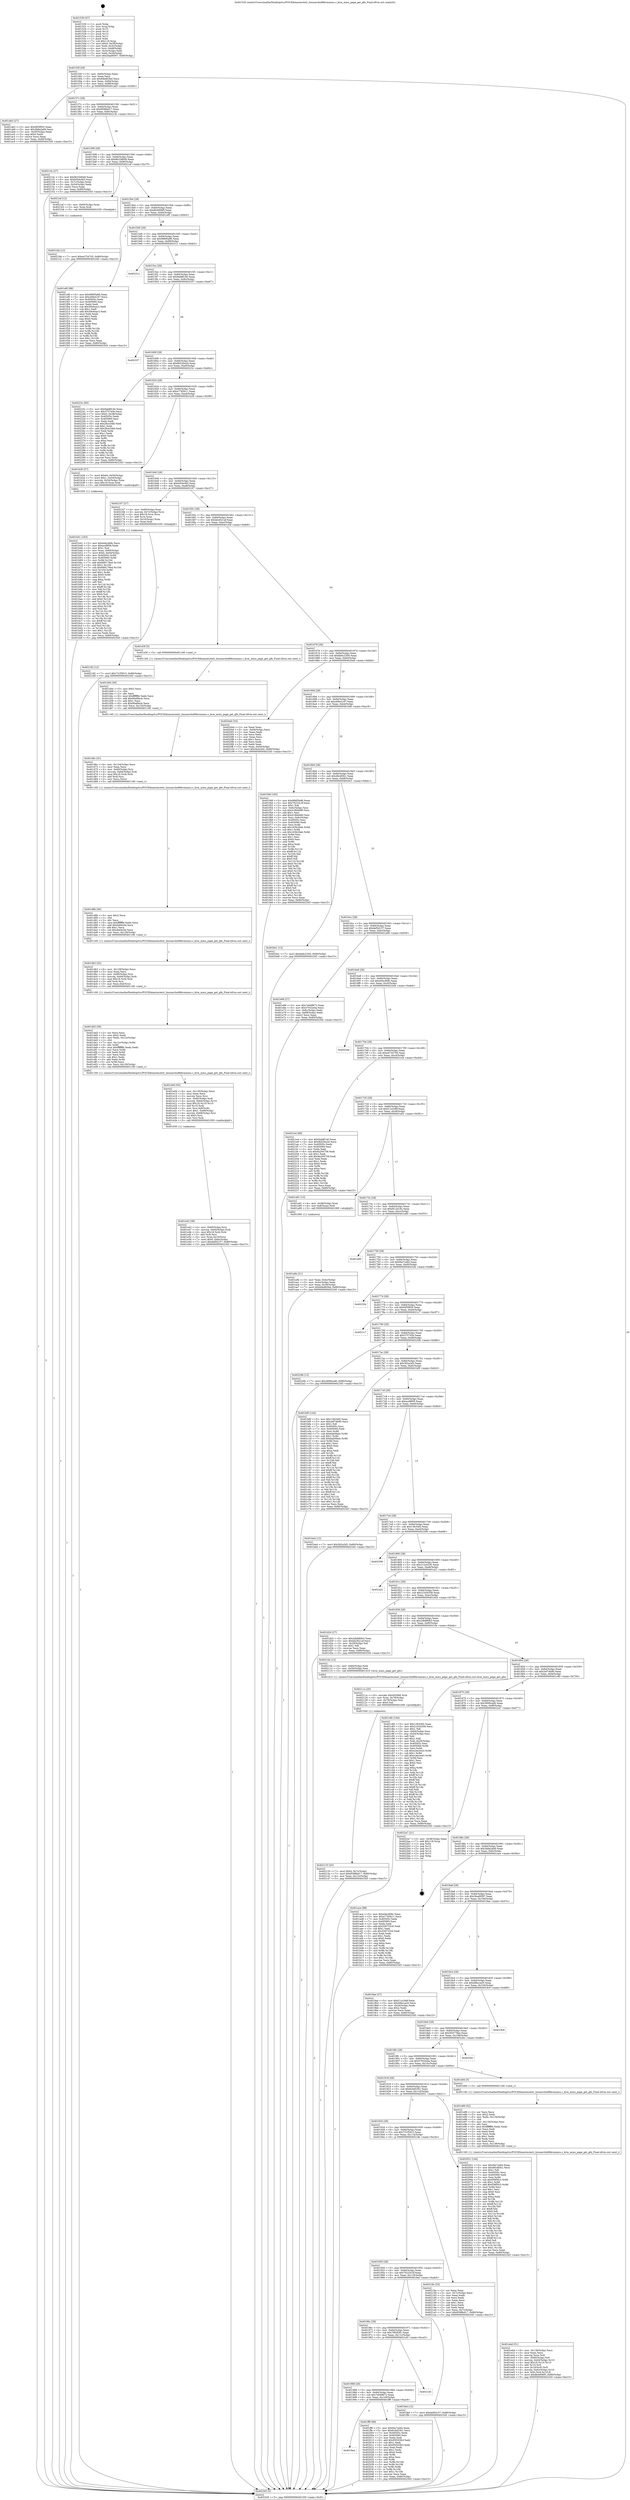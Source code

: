 digraph "0x401530" {
  label = "0x401530 (/mnt/c/Users/mathe/Desktop/tcc/POCII/binaries/extr_linuxarchx86kvmmmu.c_kvm_mmu_page_get_gfn_Final-ollvm.out::main(0))"
  labelloc = "t"
  node[shape=record]

  Entry [label="",width=0.3,height=0.3,shape=circle,fillcolor=black,style=filled]
  "0x40155f" [label="{
     0x40155f [29]\l
     | [instrs]\l
     &nbsp;&nbsp;0x40155f \<+3\>: mov -0x80(%rbp),%eax\l
     &nbsp;&nbsp;0x401562 \<+2\>: mov %eax,%ecx\l
     &nbsp;&nbsp;0x401564 \<+6\>: sub $0x84bd63bd,%ecx\l
     &nbsp;&nbsp;0x40156a \<+6\>: mov %eax,-0x84(%rbp)\l
     &nbsp;&nbsp;0x401570 \<+6\>: mov %ecx,-0x88(%rbp)\l
     &nbsp;&nbsp;0x401576 \<+6\>: je 0000000000401ab3 \<main+0x583\>\l
  }"]
  "0x401ab3" [label="{
     0x401ab3 [27]\l
     | [instrs]\l
     &nbsp;&nbsp;0x401ab3 \<+5\>: mov $0xf4f3f950,%eax\l
     &nbsp;&nbsp;0x401ab8 \<+5\>: mov $0x3b8a2a06,%ecx\l
     &nbsp;&nbsp;0x401abd \<+3\>: mov -0x30(%rbp),%edx\l
     &nbsp;&nbsp;0x401ac0 \<+3\>: cmp $0x0,%edx\l
     &nbsp;&nbsp;0x401ac3 \<+3\>: cmove %ecx,%eax\l
     &nbsp;&nbsp;0x401ac6 \<+3\>: mov %eax,-0x80(%rbp)\l
     &nbsp;&nbsp;0x401ac9 \<+5\>: jmp 0000000000402345 \<main+0xe15\>\l
  }"]
  "0x40157c" [label="{
     0x40157c [28]\l
     | [instrs]\l
     &nbsp;&nbsp;0x40157c \<+5\>: jmp 0000000000401581 \<main+0x51\>\l
     &nbsp;&nbsp;0x401581 \<+6\>: mov -0x84(%rbp),%eax\l
     &nbsp;&nbsp;0x401587 \<+5\>: sub $0x8598bd17,%eax\l
     &nbsp;&nbsp;0x40158c \<+6\>: mov %eax,-0x8c(%rbp)\l
     &nbsp;&nbsp;0x401592 \<+6\>: je 000000000040214c \<main+0xc1c\>\l
  }"]
  Exit [label="",width=0.3,height=0.3,shape=circle,fillcolor=black,style=filled,peripheries=2]
  "0x40214c" [label="{
     0x40214c [27]\l
     | [instrs]\l
     &nbsp;&nbsp;0x40214c \<+5\>: mov $0x8b33d649,%eax\l
     &nbsp;&nbsp;0x402151 \<+5\>: mov $0xb504cfd3,%ecx\l
     &nbsp;&nbsp;0x402156 \<+3\>: mov -0x7c(%rbp),%edx\l
     &nbsp;&nbsp;0x402159 \<+3\>: cmp -0x54(%rbp),%edx\l
     &nbsp;&nbsp;0x40215c \<+3\>: cmovl %ecx,%eax\l
     &nbsp;&nbsp;0x40215f \<+3\>: mov %eax,-0x80(%rbp)\l
     &nbsp;&nbsp;0x402162 \<+5\>: jmp 0000000000402345 \<main+0xe15\>\l
  }"]
  "0x401598" [label="{
     0x401598 [28]\l
     | [instrs]\l
     &nbsp;&nbsp;0x401598 \<+5\>: jmp 000000000040159d \<main+0x6d\>\l
     &nbsp;&nbsp;0x40159d \<+6\>: mov -0x84(%rbp),%eax\l
     &nbsp;&nbsp;0x4015a3 \<+5\>: sub $0x8b33d649,%eax\l
     &nbsp;&nbsp;0x4015a8 \<+6\>: mov %eax,-0x90(%rbp)\l
     &nbsp;&nbsp;0x4015ae \<+6\>: je 00000000004021af \<main+0xc7f\>\l
  }"]
  "0x4021bb" [label="{
     0x4021bb [12]\l
     | [instrs]\l
     &nbsp;&nbsp;0x4021bb \<+7\>: movl $0xe4754705,-0x80(%rbp)\l
     &nbsp;&nbsp;0x4021c2 \<+5\>: jmp 0000000000402345 \<main+0xe15\>\l
  }"]
  "0x4021af" [label="{
     0x4021af [12]\l
     | [instrs]\l
     &nbsp;&nbsp;0x4021af \<+4\>: mov -0x60(%rbp),%rax\l
     &nbsp;&nbsp;0x4021b3 \<+3\>: mov %rax,%rdi\l
     &nbsp;&nbsp;0x4021b6 \<+5\>: call 0000000000401030 \<free@plt\>\l
     | [calls]\l
     &nbsp;&nbsp;0x401030 \{1\} (unknown)\l
  }"]
  "0x4015b4" [label="{
     0x4015b4 [28]\l
     | [instrs]\l
     &nbsp;&nbsp;0x4015b4 \<+5\>: jmp 00000000004015b9 \<main+0x89\>\l
     &nbsp;&nbsp;0x4015b9 \<+6\>: mov -0x84(%rbp),%eax\l
     &nbsp;&nbsp;0x4015bf \<+5\>: sub $0x8b4906f5,%eax\l
     &nbsp;&nbsp;0x4015c4 \<+6\>: mov %eax,-0x94(%rbp)\l
     &nbsp;&nbsp;0x4015ca \<+6\>: je 0000000000401ef0 \<main+0x9c0\>\l
  }"]
  "0x402182" [label="{
     0x402182 [12]\l
     | [instrs]\l
     &nbsp;&nbsp;0x402182 \<+7\>: movl $0x731f5915,-0x80(%rbp)\l
     &nbsp;&nbsp;0x402189 \<+5\>: jmp 0000000000402345 \<main+0xe15\>\l
  }"]
  "0x401ef0" [label="{
     0x401ef0 [88]\l
     | [instrs]\l
     &nbsp;&nbsp;0x401ef0 \<+5\>: mov $0x986f5a96,%eax\l
     &nbsp;&nbsp;0x401ef5 \<+5\>: mov $0xc69e4197,%ecx\l
     &nbsp;&nbsp;0x401efa \<+7\>: mov 0x40505c,%edx\l
     &nbsp;&nbsp;0x401f01 \<+7\>: mov 0x405060,%esi\l
     &nbsp;&nbsp;0x401f08 \<+2\>: mov %edx,%edi\l
     &nbsp;&nbsp;0x401f0a \<+6\>: sub $0x59c6eac3,%edi\l
     &nbsp;&nbsp;0x401f10 \<+3\>: sub $0x1,%edi\l
     &nbsp;&nbsp;0x401f13 \<+6\>: add $0x59c6eac3,%edi\l
     &nbsp;&nbsp;0x401f19 \<+3\>: imul %edi,%edx\l
     &nbsp;&nbsp;0x401f1c \<+3\>: and $0x1,%edx\l
     &nbsp;&nbsp;0x401f1f \<+3\>: cmp $0x0,%edx\l
     &nbsp;&nbsp;0x401f22 \<+4\>: sete %r8b\l
     &nbsp;&nbsp;0x401f26 \<+3\>: cmp $0xa,%esi\l
     &nbsp;&nbsp;0x401f29 \<+4\>: setl %r9b\l
     &nbsp;&nbsp;0x401f2d \<+3\>: mov %r8b,%r10b\l
     &nbsp;&nbsp;0x401f30 \<+3\>: and %r9b,%r10b\l
     &nbsp;&nbsp;0x401f33 \<+3\>: xor %r9b,%r8b\l
     &nbsp;&nbsp;0x401f36 \<+3\>: or %r8b,%r10b\l
     &nbsp;&nbsp;0x401f39 \<+4\>: test $0x1,%r10b\l
     &nbsp;&nbsp;0x401f3d \<+3\>: cmovne %ecx,%eax\l
     &nbsp;&nbsp;0x401f40 \<+3\>: mov %eax,-0x80(%rbp)\l
     &nbsp;&nbsp;0x401f43 \<+5\>: jmp 0000000000402345 \<main+0xe15\>\l
  }"]
  "0x4015d0" [label="{
     0x4015d0 [28]\l
     | [instrs]\l
     &nbsp;&nbsp;0x4015d0 \<+5\>: jmp 00000000004015d5 \<main+0xa5\>\l
     &nbsp;&nbsp;0x4015d5 \<+6\>: mov -0x84(%rbp),%eax\l
     &nbsp;&nbsp;0x4015db \<+5\>: sub $0x986f5a96,%eax\l
     &nbsp;&nbsp;0x4015e0 \<+6\>: mov %eax,-0x98(%rbp)\l
     &nbsp;&nbsp;0x4015e6 \<+6\>: je 0000000000402312 \<main+0xde2\>\l
  }"]
  "0x402133" [label="{
     0x402133 [25]\l
     | [instrs]\l
     &nbsp;&nbsp;0x402133 \<+7\>: movl $0x0,-0x7c(%rbp)\l
     &nbsp;&nbsp;0x40213a \<+7\>: movl $0x8598bd17,-0x80(%rbp)\l
     &nbsp;&nbsp;0x402141 \<+6\>: mov %eax,-0x13c(%rbp)\l
     &nbsp;&nbsp;0x402147 \<+5\>: jmp 0000000000402345 \<main+0xe15\>\l
  }"]
  "0x402312" [label="{
     0x402312\l
  }", style=dashed]
  "0x4015ec" [label="{
     0x4015ec [28]\l
     | [instrs]\l
     &nbsp;&nbsp;0x4015ec \<+5\>: jmp 00000000004015f1 \<main+0xc1\>\l
     &nbsp;&nbsp;0x4015f1 \<+6\>: mov -0x84(%rbp),%eax\l
     &nbsp;&nbsp;0x4015f7 \<+5\>: sub $0x9ab8f140,%eax\l
     &nbsp;&nbsp;0x4015fc \<+6\>: mov %eax,-0x9c(%rbp)\l
     &nbsp;&nbsp;0x401602 \<+6\>: je 0000000000402337 \<main+0xe07\>\l
  }"]
  "0x40211a" [label="{
     0x40211a [25]\l
     | [instrs]\l
     &nbsp;&nbsp;0x40211a \<+10\>: movabs $0x4030b6,%rdi\l
     &nbsp;&nbsp;0x402124 \<+4\>: mov %rax,-0x78(%rbp)\l
     &nbsp;&nbsp;0x402128 \<+4\>: mov -0x78(%rbp),%rsi\l
     &nbsp;&nbsp;0x40212c \<+2\>: mov $0x0,%al\l
     &nbsp;&nbsp;0x40212e \<+5\>: call 0000000000401040 \<printf@plt\>\l
     | [calls]\l
     &nbsp;&nbsp;0x401040 \{1\} (unknown)\l
  }"]
  "0x402337" [label="{
     0x402337\l
  }", style=dashed]
  "0x401608" [label="{
     0x401608 [28]\l
     | [instrs]\l
     &nbsp;&nbsp;0x401608 \<+5\>: jmp 000000000040160d \<main+0xdd\>\l
     &nbsp;&nbsp;0x40160d \<+6\>: mov -0x84(%rbp),%eax\l
     &nbsp;&nbsp;0x401613 \<+5\>: sub $0x9b52be2d,%eax\l
     &nbsp;&nbsp;0x401618 \<+6\>: mov %eax,-0xa0(%rbp)\l
     &nbsp;&nbsp;0x40161e \<+6\>: je 000000000040223c \<main+0xd0c\>\l
  }"]
  "0x4019a4" [label="{
     0x4019a4\l
  }", style=dashed]
  "0x40223c" [label="{
     0x40223c [95]\l
     | [instrs]\l
     &nbsp;&nbsp;0x40223c \<+5\>: mov $0x9ab8f140,%eax\l
     &nbsp;&nbsp;0x402241 \<+5\>: mov $0x3757d3e,%ecx\l
     &nbsp;&nbsp;0x402246 \<+7\>: movl $0x0,-0x38(%rbp)\l
     &nbsp;&nbsp;0x40224d \<+7\>: mov 0x40505c,%edx\l
     &nbsp;&nbsp;0x402254 \<+7\>: mov 0x405060,%esi\l
     &nbsp;&nbsp;0x40225b \<+2\>: mov %edx,%edi\l
     &nbsp;&nbsp;0x40225d \<+6\>: sub $0x28ca34fd,%edi\l
     &nbsp;&nbsp;0x402263 \<+3\>: sub $0x1,%edi\l
     &nbsp;&nbsp;0x402266 \<+6\>: add $0x28ca34fd,%edi\l
     &nbsp;&nbsp;0x40226c \<+3\>: imul %edi,%edx\l
     &nbsp;&nbsp;0x40226f \<+3\>: and $0x1,%edx\l
     &nbsp;&nbsp;0x402272 \<+3\>: cmp $0x0,%edx\l
     &nbsp;&nbsp;0x402275 \<+4\>: sete %r8b\l
     &nbsp;&nbsp;0x402279 \<+3\>: cmp $0xa,%esi\l
     &nbsp;&nbsp;0x40227c \<+4\>: setl %r9b\l
     &nbsp;&nbsp;0x402280 \<+3\>: mov %r8b,%r10b\l
     &nbsp;&nbsp;0x402283 \<+3\>: and %r9b,%r10b\l
     &nbsp;&nbsp;0x402286 \<+3\>: xor %r9b,%r8b\l
     &nbsp;&nbsp;0x402289 \<+3\>: or %r8b,%r10b\l
     &nbsp;&nbsp;0x40228c \<+4\>: test $0x1,%r10b\l
     &nbsp;&nbsp;0x402290 \<+3\>: cmovne %ecx,%eax\l
     &nbsp;&nbsp;0x402293 \<+3\>: mov %eax,-0x80(%rbp)\l
     &nbsp;&nbsp;0x402296 \<+5\>: jmp 0000000000402345 \<main+0xe15\>\l
  }"]
  "0x401624" [label="{
     0x401624 [28]\l
     | [instrs]\l
     &nbsp;&nbsp;0x401624 \<+5\>: jmp 0000000000401629 \<main+0xf9\>\l
     &nbsp;&nbsp;0x401629 \<+6\>: mov -0x84(%rbp),%eax\l
     &nbsp;&nbsp;0x40162f \<+5\>: sub $0xa7783b11,%eax\l
     &nbsp;&nbsp;0x401634 \<+6\>: mov %eax,-0xa4(%rbp)\l
     &nbsp;&nbsp;0x40163a \<+6\>: je 0000000000401b26 \<main+0x5f6\>\l
  }"]
  "0x401ff9" [label="{
     0x401ff9 [88]\l
     | [instrs]\l
     &nbsp;&nbsp;0x401ff9 \<+5\>: mov $0xf4a7ce64,%eax\l
     &nbsp;&nbsp;0x401ffe \<+5\>: mov $0x6c4d5301,%ecx\l
     &nbsp;&nbsp;0x402003 \<+7\>: mov 0x40505c,%edx\l
     &nbsp;&nbsp;0x40200a \<+7\>: mov 0x405060,%esi\l
     &nbsp;&nbsp;0x402011 \<+2\>: mov %edx,%edi\l
     &nbsp;&nbsp;0x402013 \<+6\>: add $0x95f203b3,%edi\l
     &nbsp;&nbsp;0x402019 \<+3\>: sub $0x1,%edi\l
     &nbsp;&nbsp;0x40201c \<+6\>: sub $0x95f203b3,%edi\l
     &nbsp;&nbsp;0x402022 \<+3\>: imul %edi,%edx\l
     &nbsp;&nbsp;0x402025 \<+3\>: and $0x1,%edx\l
     &nbsp;&nbsp;0x402028 \<+3\>: cmp $0x0,%edx\l
     &nbsp;&nbsp;0x40202b \<+4\>: sete %r8b\l
     &nbsp;&nbsp;0x40202f \<+3\>: cmp $0xa,%esi\l
     &nbsp;&nbsp;0x402032 \<+4\>: setl %r9b\l
     &nbsp;&nbsp;0x402036 \<+3\>: mov %r8b,%r10b\l
     &nbsp;&nbsp;0x402039 \<+3\>: and %r9b,%r10b\l
     &nbsp;&nbsp;0x40203c \<+3\>: xor %r9b,%r8b\l
     &nbsp;&nbsp;0x40203f \<+3\>: or %r8b,%r10b\l
     &nbsp;&nbsp;0x402042 \<+4\>: test $0x1,%r10b\l
     &nbsp;&nbsp;0x402046 \<+3\>: cmovne %ecx,%eax\l
     &nbsp;&nbsp;0x402049 \<+3\>: mov %eax,-0x80(%rbp)\l
     &nbsp;&nbsp;0x40204c \<+5\>: jmp 0000000000402345 \<main+0xe15\>\l
  }"]
  "0x401b26" [label="{
     0x401b26 [27]\l
     | [instrs]\l
     &nbsp;&nbsp;0x401b26 \<+7\>: movl $0x64,-0x50(%rbp)\l
     &nbsp;&nbsp;0x401b2d \<+7\>: movl $0x1,-0x54(%rbp)\l
     &nbsp;&nbsp;0x401b34 \<+4\>: movslq -0x54(%rbp),%rax\l
     &nbsp;&nbsp;0x401b38 \<+4\>: imul $0x18,%rax,%rdi\l
     &nbsp;&nbsp;0x401b3c \<+5\>: call 0000000000401050 \<malloc@plt\>\l
     | [calls]\l
     &nbsp;&nbsp;0x401050 \{1\} (unknown)\l
  }"]
  "0x401640" [label="{
     0x401640 [28]\l
     | [instrs]\l
     &nbsp;&nbsp;0x401640 \<+5\>: jmp 0000000000401645 \<main+0x115\>\l
     &nbsp;&nbsp;0x401645 \<+6\>: mov -0x84(%rbp),%eax\l
     &nbsp;&nbsp;0x40164b \<+5\>: sub $0xb504cfd3,%eax\l
     &nbsp;&nbsp;0x401650 \<+6\>: mov %eax,-0xa8(%rbp)\l
     &nbsp;&nbsp;0x401656 \<+6\>: je 0000000000402167 \<main+0xc37\>\l
  }"]
  "0x401988" [label="{
     0x401988 [28]\l
     | [instrs]\l
     &nbsp;&nbsp;0x401988 \<+5\>: jmp 000000000040198d \<main+0x45d\>\l
     &nbsp;&nbsp;0x40198d \<+6\>: mov -0x84(%rbp),%eax\l
     &nbsp;&nbsp;0x401993 \<+5\>: sub $0x7e949672,%eax\l
     &nbsp;&nbsp;0x401998 \<+6\>: mov %eax,-0x120(%rbp)\l
     &nbsp;&nbsp;0x40199e \<+6\>: je 0000000000401ff9 \<main+0xac9\>\l
  }"]
  "0x402167" [label="{
     0x402167 [27]\l
     | [instrs]\l
     &nbsp;&nbsp;0x402167 \<+4\>: mov -0x60(%rbp),%rax\l
     &nbsp;&nbsp;0x40216b \<+4\>: movslq -0x7c(%rbp),%rcx\l
     &nbsp;&nbsp;0x40216f \<+4\>: imul $0x18,%rcx,%rcx\l
     &nbsp;&nbsp;0x402173 \<+3\>: add %rcx,%rax\l
     &nbsp;&nbsp;0x402176 \<+4\>: mov 0x10(%rax),%rax\l
     &nbsp;&nbsp;0x40217a \<+3\>: mov %rax,%rdi\l
     &nbsp;&nbsp;0x40217d \<+5\>: call 0000000000401030 \<free@plt\>\l
     | [calls]\l
     &nbsp;&nbsp;0x401030 \{1\} (unknown)\l
  }"]
  "0x40165c" [label="{
     0x40165c [28]\l
     | [instrs]\l
     &nbsp;&nbsp;0x40165c \<+5\>: jmp 0000000000401661 \<main+0x131\>\l
     &nbsp;&nbsp;0x401661 \<+6\>: mov -0x84(%rbp),%eax\l
     &nbsp;&nbsp;0x401667 \<+5\>: sub $0xbb2821af,%eax\l
     &nbsp;&nbsp;0x40166c \<+6\>: mov %eax,-0xac(%rbp)\l
     &nbsp;&nbsp;0x401672 \<+6\>: je 0000000000401d3f \<main+0x80f\>\l
  }"]
  "0x4021d3" [label="{
     0x4021d3\l
  }", style=dashed]
  "0x401d3f" [label="{
     0x401d3f [5]\l
     | [instrs]\l
     &nbsp;&nbsp;0x401d3f \<+5\>: call 0000000000401160 \<next_i\>\l
     | [calls]\l
     &nbsp;&nbsp;0x401160 \{1\} (/mnt/c/Users/mathe/Desktop/tcc/POCII/binaries/extr_linuxarchx86kvmmmu.c_kvm_mmu_page_get_gfn_Final-ollvm.out::next_i)\l
  }"]
  "0x401678" [label="{
     0x401678 [28]\l
     | [instrs]\l
     &nbsp;&nbsp;0x401678 \<+5\>: jmp 000000000040167d \<main+0x14d\>\l
     &nbsp;&nbsp;0x40167d \<+6\>: mov -0x84(%rbp),%eax\l
     &nbsp;&nbsp;0x401683 \<+5\>: sub $0xbb6c2300,%eax\l
     &nbsp;&nbsp;0x401688 \<+6\>: mov %eax,-0xb0(%rbp)\l
     &nbsp;&nbsp;0x40168e \<+6\>: je 00000000004020ed \<main+0xbbd\>\l
  }"]
  "0x40196c" [label="{
     0x40196c [28]\l
     | [instrs]\l
     &nbsp;&nbsp;0x40196c \<+5\>: jmp 0000000000401971 \<main+0x441\>\l
     &nbsp;&nbsp;0x401971 \<+6\>: mov -0x84(%rbp),%eax\l
     &nbsp;&nbsp;0x401977 \<+5\>: sub $0x79f283f1,%eax\l
     &nbsp;&nbsp;0x40197c \<+6\>: mov %eax,-0x11c(%rbp)\l
     &nbsp;&nbsp;0x401982 \<+6\>: je 00000000004021d3 \<main+0xca3\>\l
  }"]
  "0x4020ed" [label="{
     0x4020ed [33]\l
     | [instrs]\l
     &nbsp;&nbsp;0x4020ed \<+2\>: xor %eax,%eax\l
     &nbsp;&nbsp;0x4020ef \<+3\>: mov -0x64(%rbp),%ecx\l
     &nbsp;&nbsp;0x4020f2 \<+2\>: mov %eax,%edx\l
     &nbsp;&nbsp;0x4020f4 \<+2\>: sub %ecx,%edx\l
     &nbsp;&nbsp;0x4020f6 \<+2\>: mov %eax,%ecx\l
     &nbsp;&nbsp;0x4020f8 \<+3\>: sub $0x1,%ecx\l
     &nbsp;&nbsp;0x4020fb \<+2\>: add %ecx,%edx\l
     &nbsp;&nbsp;0x4020fd \<+2\>: sub %edx,%eax\l
     &nbsp;&nbsp;0x4020ff \<+3\>: mov %eax,-0x64(%rbp)\l
     &nbsp;&nbsp;0x402102 \<+7\>: movl $0x3b2a3d2,-0x80(%rbp)\l
     &nbsp;&nbsp;0x402109 \<+5\>: jmp 0000000000402345 \<main+0xe15\>\l
  }"]
  "0x401694" [label="{
     0x401694 [28]\l
     | [instrs]\l
     &nbsp;&nbsp;0x401694 \<+5\>: jmp 0000000000401699 \<main+0x169\>\l
     &nbsp;&nbsp;0x401699 \<+6\>: mov -0x84(%rbp),%eax\l
     &nbsp;&nbsp;0x40169f \<+5\>: sub $0xc69e4197,%eax\l
     &nbsp;&nbsp;0x4016a4 \<+6\>: mov %eax,-0xb4(%rbp)\l
     &nbsp;&nbsp;0x4016aa \<+6\>: je 0000000000401f48 \<main+0xa18\>\l
  }"]
  "0x401fed" [label="{
     0x401fed [12]\l
     | [instrs]\l
     &nbsp;&nbsp;0x401fed \<+7\>: movl $0xdef5d157,-0x80(%rbp)\l
     &nbsp;&nbsp;0x401ff4 \<+5\>: jmp 0000000000402345 \<main+0xe15\>\l
  }"]
  "0x401f48" [label="{
     0x401f48 [165]\l
     | [instrs]\l
     &nbsp;&nbsp;0x401f48 \<+5\>: mov $0x986f5a96,%eax\l
     &nbsp;&nbsp;0x401f4d \<+5\>: mov $0x76233c3f,%ecx\l
     &nbsp;&nbsp;0x401f52 \<+2\>: mov $0x1,%dl\l
     &nbsp;&nbsp;0x401f54 \<+3\>: mov -0x6c(%rbp),%esi\l
     &nbsp;&nbsp;0x401f57 \<+6\>: sub $0x418bb080,%esi\l
     &nbsp;&nbsp;0x401f5d \<+3\>: add $0x1,%esi\l
     &nbsp;&nbsp;0x401f60 \<+6\>: add $0x418bb080,%esi\l
     &nbsp;&nbsp;0x401f66 \<+3\>: mov %esi,-0x6c(%rbp)\l
     &nbsp;&nbsp;0x401f69 \<+7\>: mov 0x40505c,%esi\l
     &nbsp;&nbsp;0x401f70 \<+7\>: mov 0x405060,%edi\l
     &nbsp;&nbsp;0x401f77 \<+3\>: mov %esi,%r8d\l
     &nbsp;&nbsp;0x401f7a \<+7\>: add $0x163b29eb,%r8d\l
     &nbsp;&nbsp;0x401f81 \<+4\>: sub $0x1,%r8d\l
     &nbsp;&nbsp;0x401f85 \<+7\>: sub $0x163b29eb,%r8d\l
     &nbsp;&nbsp;0x401f8c \<+4\>: imul %r8d,%esi\l
     &nbsp;&nbsp;0x401f90 \<+3\>: and $0x1,%esi\l
     &nbsp;&nbsp;0x401f93 \<+3\>: cmp $0x0,%esi\l
     &nbsp;&nbsp;0x401f96 \<+4\>: sete %r9b\l
     &nbsp;&nbsp;0x401f9a \<+3\>: cmp $0xa,%edi\l
     &nbsp;&nbsp;0x401f9d \<+4\>: setl %r10b\l
     &nbsp;&nbsp;0x401fa1 \<+3\>: mov %r9b,%r11b\l
     &nbsp;&nbsp;0x401fa4 \<+4\>: xor $0xff,%r11b\l
     &nbsp;&nbsp;0x401fa8 \<+3\>: mov %r10b,%bl\l
     &nbsp;&nbsp;0x401fab \<+3\>: xor $0xff,%bl\l
     &nbsp;&nbsp;0x401fae \<+3\>: xor $0x0,%dl\l
     &nbsp;&nbsp;0x401fb1 \<+3\>: mov %r11b,%r14b\l
     &nbsp;&nbsp;0x401fb4 \<+4\>: and $0x0,%r14b\l
     &nbsp;&nbsp;0x401fb8 \<+3\>: and %dl,%r9b\l
     &nbsp;&nbsp;0x401fbb \<+3\>: mov %bl,%r15b\l
     &nbsp;&nbsp;0x401fbe \<+4\>: and $0x0,%r15b\l
     &nbsp;&nbsp;0x401fc2 \<+3\>: and %dl,%r10b\l
     &nbsp;&nbsp;0x401fc5 \<+3\>: or %r9b,%r14b\l
     &nbsp;&nbsp;0x401fc8 \<+3\>: or %r10b,%r15b\l
     &nbsp;&nbsp;0x401fcb \<+3\>: xor %r15b,%r14b\l
     &nbsp;&nbsp;0x401fce \<+3\>: or %bl,%r11b\l
     &nbsp;&nbsp;0x401fd1 \<+4\>: xor $0xff,%r11b\l
     &nbsp;&nbsp;0x401fd5 \<+3\>: or $0x0,%dl\l
     &nbsp;&nbsp;0x401fd8 \<+3\>: and %dl,%r11b\l
     &nbsp;&nbsp;0x401fdb \<+3\>: or %r11b,%r14b\l
     &nbsp;&nbsp;0x401fde \<+4\>: test $0x1,%r14b\l
     &nbsp;&nbsp;0x401fe2 \<+3\>: cmovne %ecx,%eax\l
     &nbsp;&nbsp;0x401fe5 \<+3\>: mov %eax,-0x80(%rbp)\l
     &nbsp;&nbsp;0x401fe8 \<+5\>: jmp 0000000000402345 \<main+0xe15\>\l
  }"]
  "0x4016b0" [label="{
     0x4016b0 [28]\l
     | [instrs]\l
     &nbsp;&nbsp;0x4016b0 \<+5\>: jmp 00000000004016b5 \<main+0x185\>\l
     &nbsp;&nbsp;0x4016b5 \<+6\>: mov -0x84(%rbp),%eax\l
     &nbsp;&nbsp;0x4016bb \<+5\>: sub $0xd6cdf3b1,%eax\l
     &nbsp;&nbsp;0x4016c0 \<+6\>: mov %eax,-0xb8(%rbp)\l
     &nbsp;&nbsp;0x4016c6 \<+6\>: je 00000000004020e1 \<main+0xbb1\>\l
  }"]
  "0x401950" [label="{
     0x401950 [28]\l
     | [instrs]\l
     &nbsp;&nbsp;0x401950 \<+5\>: jmp 0000000000401955 \<main+0x425\>\l
     &nbsp;&nbsp;0x401955 \<+6\>: mov -0x84(%rbp),%eax\l
     &nbsp;&nbsp;0x40195b \<+5\>: sub $0x76233c3f,%eax\l
     &nbsp;&nbsp;0x401960 \<+6\>: mov %eax,-0x118(%rbp)\l
     &nbsp;&nbsp;0x401966 \<+6\>: je 0000000000401fed \<main+0xabd\>\l
  }"]
  "0x4020e1" [label="{
     0x4020e1 [12]\l
     | [instrs]\l
     &nbsp;&nbsp;0x4020e1 \<+7\>: movl $0xbb6c2300,-0x80(%rbp)\l
     &nbsp;&nbsp;0x4020e8 \<+5\>: jmp 0000000000402345 \<main+0xe15\>\l
  }"]
  "0x4016cc" [label="{
     0x4016cc [28]\l
     | [instrs]\l
     &nbsp;&nbsp;0x4016cc \<+5\>: jmp 00000000004016d1 \<main+0x1a1\>\l
     &nbsp;&nbsp;0x4016d1 \<+6\>: mov -0x84(%rbp),%eax\l
     &nbsp;&nbsp;0x4016d7 \<+5\>: sub $0xdef5d157,%eax\l
     &nbsp;&nbsp;0x4016dc \<+6\>: mov %eax,-0xbc(%rbp)\l
     &nbsp;&nbsp;0x4016e2 \<+6\>: je 0000000000401e69 \<main+0x939\>\l
  }"]
  "0x40218e" [label="{
     0x40218e [33]\l
     | [instrs]\l
     &nbsp;&nbsp;0x40218e \<+2\>: xor %eax,%eax\l
     &nbsp;&nbsp;0x402190 \<+3\>: mov -0x7c(%rbp),%ecx\l
     &nbsp;&nbsp;0x402193 \<+2\>: mov %eax,%edx\l
     &nbsp;&nbsp;0x402195 \<+2\>: sub %ecx,%edx\l
     &nbsp;&nbsp;0x402197 \<+2\>: mov %eax,%ecx\l
     &nbsp;&nbsp;0x402199 \<+3\>: sub $0x1,%ecx\l
     &nbsp;&nbsp;0x40219c \<+2\>: add %ecx,%edx\l
     &nbsp;&nbsp;0x40219e \<+2\>: sub %edx,%eax\l
     &nbsp;&nbsp;0x4021a0 \<+3\>: mov %eax,-0x7c(%rbp)\l
     &nbsp;&nbsp;0x4021a3 \<+7\>: movl $0x8598bd17,-0x80(%rbp)\l
     &nbsp;&nbsp;0x4021aa \<+5\>: jmp 0000000000402345 \<main+0xe15\>\l
  }"]
  "0x401e69" [label="{
     0x401e69 [27]\l
     | [instrs]\l
     &nbsp;&nbsp;0x401e69 \<+5\>: mov $0x7e949672,%eax\l
     &nbsp;&nbsp;0x401e6e \<+5\>: mov $0x57632e4a,%ecx\l
     &nbsp;&nbsp;0x401e73 \<+3\>: mov -0x6c(%rbp),%edx\l
     &nbsp;&nbsp;0x401e76 \<+3\>: cmp -0x68(%rbp),%edx\l
     &nbsp;&nbsp;0x401e79 \<+3\>: cmovl %ecx,%eax\l
     &nbsp;&nbsp;0x401e7c \<+3\>: mov %eax,-0x80(%rbp)\l
     &nbsp;&nbsp;0x401e7f \<+5\>: jmp 0000000000402345 \<main+0xe15\>\l
  }"]
  "0x4016e8" [label="{
     0x4016e8 [28]\l
     | [instrs]\l
     &nbsp;&nbsp;0x4016e8 \<+5\>: jmp 00000000004016ed \<main+0x1bd\>\l
     &nbsp;&nbsp;0x4016ed \<+6\>: mov -0x84(%rbp),%eax\l
     &nbsp;&nbsp;0x4016f3 \<+5\>: sub $0xe0ec468c,%eax\l
     &nbsp;&nbsp;0x4016f8 \<+6\>: mov %eax,-0xc0(%rbp)\l
     &nbsp;&nbsp;0x4016fe \<+6\>: je 00000000004022d4 \<main+0xda4\>\l
  }"]
  "0x401934" [label="{
     0x401934 [28]\l
     | [instrs]\l
     &nbsp;&nbsp;0x401934 \<+5\>: jmp 0000000000401939 \<main+0x409\>\l
     &nbsp;&nbsp;0x401939 \<+6\>: mov -0x84(%rbp),%eax\l
     &nbsp;&nbsp;0x40193f \<+5\>: sub $0x731f5915,%eax\l
     &nbsp;&nbsp;0x401944 \<+6\>: mov %eax,-0x114(%rbp)\l
     &nbsp;&nbsp;0x40194a \<+6\>: je 000000000040218e \<main+0xc5e\>\l
  }"]
  "0x4022d4" [label="{
     0x4022d4\l
  }", style=dashed]
  "0x401704" [label="{
     0x401704 [28]\l
     | [instrs]\l
     &nbsp;&nbsp;0x401704 \<+5\>: jmp 0000000000401709 \<main+0x1d9\>\l
     &nbsp;&nbsp;0x401709 \<+6\>: mov -0x84(%rbp),%eax\l
     &nbsp;&nbsp;0x40170f \<+5\>: sub $0xe4754705,%eax\l
     &nbsp;&nbsp;0x401714 \<+6\>: mov %eax,-0xc4(%rbp)\l
     &nbsp;&nbsp;0x40171a \<+6\>: je 00000000004021e4 \<main+0xcb4\>\l
  }"]
  "0x402051" [label="{
     0x402051 [144]\l
     | [instrs]\l
     &nbsp;&nbsp;0x402051 \<+5\>: mov $0xf4a7ce64,%eax\l
     &nbsp;&nbsp;0x402056 \<+5\>: mov $0xd6cdf3b1,%ecx\l
     &nbsp;&nbsp;0x40205b \<+2\>: mov $0x1,%dl\l
     &nbsp;&nbsp;0x40205d \<+7\>: mov 0x40505c,%esi\l
     &nbsp;&nbsp;0x402064 \<+7\>: mov 0x405060,%edi\l
     &nbsp;&nbsp;0x40206b \<+3\>: mov %esi,%r8d\l
     &nbsp;&nbsp;0x40206e \<+7\>: sub $0xf39f5fc3,%r8d\l
     &nbsp;&nbsp;0x402075 \<+4\>: sub $0x1,%r8d\l
     &nbsp;&nbsp;0x402079 \<+7\>: add $0xf39f5fc3,%r8d\l
     &nbsp;&nbsp;0x402080 \<+4\>: imul %r8d,%esi\l
     &nbsp;&nbsp;0x402084 \<+3\>: and $0x1,%esi\l
     &nbsp;&nbsp;0x402087 \<+3\>: cmp $0x0,%esi\l
     &nbsp;&nbsp;0x40208a \<+4\>: sete %r9b\l
     &nbsp;&nbsp;0x40208e \<+3\>: cmp $0xa,%edi\l
     &nbsp;&nbsp;0x402091 \<+4\>: setl %r10b\l
     &nbsp;&nbsp;0x402095 \<+3\>: mov %r9b,%r11b\l
     &nbsp;&nbsp;0x402098 \<+4\>: xor $0xff,%r11b\l
     &nbsp;&nbsp;0x40209c \<+3\>: mov %r10b,%bl\l
     &nbsp;&nbsp;0x40209f \<+3\>: xor $0xff,%bl\l
     &nbsp;&nbsp;0x4020a2 \<+3\>: xor $0x0,%dl\l
     &nbsp;&nbsp;0x4020a5 \<+3\>: mov %r11b,%r14b\l
     &nbsp;&nbsp;0x4020a8 \<+4\>: and $0x0,%r14b\l
     &nbsp;&nbsp;0x4020ac \<+3\>: and %dl,%r9b\l
     &nbsp;&nbsp;0x4020af \<+3\>: mov %bl,%r15b\l
     &nbsp;&nbsp;0x4020b2 \<+4\>: and $0x0,%r15b\l
     &nbsp;&nbsp;0x4020b6 \<+3\>: and %dl,%r10b\l
     &nbsp;&nbsp;0x4020b9 \<+3\>: or %r9b,%r14b\l
     &nbsp;&nbsp;0x4020bc \<+3\>: or %r10b,%r15b\l
     &nbsp;&nbsp;0x4020bf \<+3\>: xor %r15b,%r14b\l
     &nbsp;&nbsp;0x4020c2 \<+3\>: or %bl,%r11b\l
     &nbsp;&nbsp;0x4020c5 \<+4\>: xor $0xff,%r11b\l
     &nbsp;&nbsp;0x4020c9 \<+3\>: or $0x0,%dl\l
     &nbsp;&nbsp;0x4020cc \<+3\>: and %dl,%r11b\l
     &nbsp;&nbsp;0x4020cf \<+3\>: or %r11b,%r14b\l
     &nbsp;&nbsp;0x4020d2 \<+4\>: test $0x1,%r14b\l
     &nbsp;&nbsp;0x4020d6 \<+3\>: cmovne %ecx,%eax\l
     &nbsp;&nbsp;0x4020d9 \<+3\>: mov %eax,-0x80(%rbp)\l
     &nbsp;&nbsp;0x4020dc \<+5\>: jmp 0000000000402345 \<main+0xe15\>\l
  }"]
  "0x4021e4" [label="{
     0x4021e4 [88]\l
     | [instrs]\l
     &nbsp;&nbsp;0x4021e4 \<+5\>: mov $0x9ab8f140,%eax\l
     &nbsp;&nbsp;0x4021e9 \<+5\>: mov $0x9b52be2d,%ecx\l
     &nbsp;&nbsp;0x4021ee \<+7\>: mov 0x40505c,%edx\l
     &nbsp;&nbsp;0x4021f5 \<+7\>: mov 0x405060,%esi\l
     &nbsp;&nbsp;0x4021fc \<+2\>: mov %edx,%edi\l
     &nbsp;&nbsp;0x4021fe \<+6\>: sub $0x9a204758,%edi\l
     &nbsp;&nbsp;0x402204 \<+3\>: sub $0x1,%edi\l
     &nbsp;&nbsp;0x402207 \<+6\>: add $0x9a204758,%edi\l
     &nbsp;&nbsp;0x40220d \<+3\>: imul %edi,%edx\l
     &nbsp;&nbsp;0x402210 \<+3\>: and $0x1,%edx\l
     &nbsp;&nbsp;0x402213 \<+3\>: cmp $0x0,%edx\l
     &nbsp;&nbsp;0x402216 \<+4\>: sete %r8b\l
     &nbsp;&nbsp;0x40221a \<+3\>: cmp $0xa,%esi\l
     &nbsp;&nbsp;0x40221d \<+4\>: setl %r9b\l
     &nbsp;&nbsp;0x402221 \<+3\>: mov %r8b,%r10b\l
     &nbsp;&nbsp;0x402224 \<+3\>: and %r9b,%r10b\l
     &nbsp;&nbsp;0x402227 \<+3\>: xor %r9b,%r8b\l
     &nbsp;&nbsp;0x40222a \<+3\>: or %r8b,%r10b\l
     &nbsp;&nbsp;0x40222d \<+4\>: test $0x1,%r10b\l
     &nbsp;&nbsp;0x402231 \<+3\>: cmovne %ecx,%eax\l
     &nbsp;&nbsp;0x402234 \<+3\>: mov %eax,-0x80(%rbp)\l
     &nbsp;&nbsp;0x402237 \<+5\>: jmp 0000000000402345 \<main+0xe15\>\l
  }"]
  "0x401720" [label="{
     0x401720 [28]\l
     | [instrs]\l
     &nbsp;&nbsp;0x401720 \<+5\>: jmp 0000000000401725 \<main+0x1f5\>\l
     &nbsp;&nbsp;0x401725 \<+6\>: mov -0x84(%rbp),%eax\l
     &nbsp;&nbsp;0x40172b \<+5\>: sub $0xf11e246f,%eax\l
     &nbsp;&nbsp;0x401730 \<+6\>: mov %eax,-0xc8(%rbp)\l
     &nbsp;&nbsp;0x401736 \<+6\>: je 0000000000401a91 \<main+0x561\>\l
  }"]
  "0x401ebd" [label="{
     0x401ebd [51]\l
     | [instrs]\l
     &nbsp;&nbsp;0x401ebd \<+6\>: mov -0x138(%rbp),%ecx\l
     &nbsp;&nbsp;0x401ec3 \<+3\>: imul %eax,%ecx\l
     &nbsp;&nbsp;0x401ec6 \<+3\>: movslq %ecx,%r8\l
     &nbsp;&nbsp;0x401ec9 \<+4\>: mov -0x60(%rbp),%r9\l
     &nbsp;&nbsp;0x401ecd \<+4\>: movslq -0x64(%rbp),%r10\l
     &nbsp;&nbsp;0x401ed1 \<+4\>: imul $0x18,%r10,%r10\l
     &nbsp;&nbsp;0x401ed5 \<+3\>: add %r10,%r9\l
     &nbsp;&nbsp;0x401ed8 \<+4\>: mov 0x10(%r9),%r9\l
     &nbsp;&nbsp;0x401edc \<+4\>: movslq -0x6c(%rbp),%r10\l
     &nbsp;&nbsp;0x401ee0 \<+4\>: mov %r8,(%r9,%r10,8)\l
     &nbsp;&nbsp;0x401ee4 \<+7\>: movl $0x8b4906f5,-0x80(%rbp)\l
     &nbsp;&nbsp;0x401eeb \<+5\>: jmp 0000000000402345 \<main+0xe15\>\l
  }"]
  "0x401a91" [label="{
     0x401a91 [13]\l
     | [instrs]\l
     &nbsp;&nbsp;0x401a91 \<+4\>: mov -0x48(%rbp),%rax\l
     &nbsp;&nbsp;0x401a95 \<+4\>: mov 0x8(%rax),%rdi\l
     &nbsp;&nbsp;0x401a99 \<+5\>: call 0000000000401060 \<atoi@plt\>\l
     | [calls]\l
     &nbsp;&nbsp;0x401060 \{1\} (unknown)\l
  }"]
  "0x40173c" [label="{
     0x40173c [28]\l
     | [instrs]\l
     &nbsp;&nbsp;0x40173c \<+5\>: jmp 0000000000401741 \<main+0x211\>\l
     &nbsp;&nbsp;0x401741 \<+6\>: mov -0x84(%rbp),%eax\l
     &nbsp;&nbsp;0x401747 \<+5\>: sub $0xf412419c,%eax\l
     &nbsp;&nbsp;0x40174c \<+6\>: mov %eax,-0xcc(%rbp)\l
     &nbsp;&nbsp;0x401752 \<+6\>: je 0000000000401a85 \<main+0x555\>\l
  }"]
  "0x401e89" [label="{
     0x401e89 [52]\l
     | [instrs]\l
     &nbsp;&nbsp;0x401e89 \<+2\>: xor %ecx,%ecx\l
     &nbsp;&nbsp;0x401e8b \<+5\>: mov $0x2,%edx\l
     &nbsp;&nbsp;0x401e90 \<+6\>: mov %edx,-0x134(%rbp)\l
     &nbsp;&nbsp;0x401e96 \<+1\>: cltd\l
     &nbsp;&nbsp;0x401e97 \<+6\>: mov -0x134(%rbp),%esi\l
     &nbsp;&nbsp;0x401e9d \<+2\>: idiv %esi\l
     &nbsp;&nbsp;0x401e9f \<+6\>: imul $0xfffffffe,%edx,%edx\l
     &nbsp;&nbsp;0x401ea5 \<+2\>: mov %ecx,%edi\l
     &nbsp;&nbsp;0x401ea7 \<+2\>: sub %edx,%edi\l
     &nbsp;&nbsp;0x401ea9 \<+2\>: mov %ecx,%edx\l
     &nbsp;&nbsp;0x401eab \<+3\>: sub $0x1,%edx\l
     &nbsp;&nbsp;0x401eae \<+2\>: add %edx,%edi\l
     &nbsp;&nbsp;0x401eb0 \<+2\>: sub %edi,%ecx\l
     &nbsp;&nbsp;0x401eb2 \<+6\>: mov %ecx,-0x138(%rbp)\l
     &nbsp;&nbsp;0x401eb8 \<+5\>: call 0000000000401160 \<next_i\>\l
     | [calls]\l
     &nbsp;&nbsp;0x401160 \{1\} (/mnt/c/Users/mathe/Desktop/tcc/POCII/binaries/extr_linuxarchx86kvmmmu.c_kvm_mmu_page_get_gfn_Final-ollvm.out::next_i)\l
  }"]
  "0x401a85" [label="{
     0x401a85\l
  }", style=dashed]
  "0x401758" [label="{
     0x401758 [28]\l
     | [instrs]\l
     &nbsp;&nbsp;0x401758 \<+5\>: jmp 000000000040175d \<main+0x22d\>\l
     &nbsp;&nbsp;0x40175d \<+6\>: mov -0x84(%rbp),%eax\l
     &nbsp;&nbsp;0x401763 \<+5\>: sub $0xf4a7ce64,%eax\l
     &nbsp;&nbsp;0x401768 \<+6\>: mov %eax,-0xd0(%rbp)\l
     &nbsp;&nbsp;0x40176e \<+6\>: je 000000000040232b \<main+0xdfb\>\l
  }"]
  "0x401918" [label="{
     0x401918 [28]\l
     | [instrs]\l
     &nbsp;&nbsp;0x401918 \<+5\>: jmp 000000000040191d \<main+0x3ed\>\l
     &nbsp;&nbsp;0x40191d \<+6\>: mov -0x84(%rbp),%eax\l
     &nbsp;&nbsp;0x401923 \<+5\>: sub $0x6c4d5301,%eax\l
     &nbsp;&nbsp;0x401928 \<+6\>: mov %eax,-0x110(%rbp)\l
     &nbsp;&nbsp;0x40192e \<+6\>: je 0000000000402051 \<main+0xb21\>\l
  }"]
  "0x40232b" [label="{
     0x40232b\l
  }", style=dashed]
  "0x401774" [label="{
     0x401774 [28]\l
     | [instrs]\l
     &nbsp;&nbsp;0x401774 \<+5\>: jmp 0000000000401779 \<main+0x249\>\l
     &nbsp;&nbsp;0x401779 \<+6\>: mov -0x84(%rbp),%eax\l
     &nbsp;&nbsp;0x40177f \<+5\>: sub $0xf4f3f950,%eax\l
     &nbsp;&nbsp;0x401784 \<+6\>: mov %eax,-0xd4(%rbp)\l
     &nbsp;&nbsp;0x40178a \<+6\>: je 00000000004021c7 \<main+0xc97\>\l
  }"]
  "0x401e84" [label="{
     0x401e84 [5]\l
     | [instrs]\l
     &nbsp;&nbsp;0x401e84 \<+5\>: call 0000000000401160 \<next_i\>\l
     | [calls]\l
     &nbsp;&nbsp;0x401160 \{1\} (/mnt/c/Users/mathe/Desktop/tcc/POCII/binaries/extr_linuxarchx86kvmmmu.c_kvm_mmu_page_get_gfn_Final-ollvm.out::next_i)\l
  }"]
  "0x4021c7" [label="{
     0x4021c7\l
  }", style=dashed]
  "0x401790" [label="{
     0x401790 [28]\l
     | [instrs]\l
     &nbsp;&nbsp;0x401790 \<+5\>: jmp 0000000000401795 \<main+0x265\>\l
     &nbsp;&nbsp;0x401795 \<+6\>: mov -0x84(%rbp),%eax\l
     &nbsp;&nbsp;0x40179b \<+5\>: sub $0x3757d3e,%eax\l
     &nbsp;&nbsp;0x4017a0 \<+6\>: mov %eax,-0xd8(%rbp)\l
     &nbsp;&nbsp;0x4017a6 \<+6\>: je 000000000040229b \<main+0xd6b\>\l
  }"]
  "0x4018fc" [label="{
     0x4018fc [28]\l
     | [instrs]\l
     &nbsp;&nbsp;0x4018fc \<+5\>: jmp 0000000000401901 \<main+0x3d1\>\l
     &nbsp;&nbsp;0x401901 \<+6\>: mov -0x84(%rbp),%eax\l
     &nbsp;&nbsp;0x401907 \<+5\>: sub $0x57632e4a,%eax\l
     &nbsp;&nbsp;0x40190c \<+6\>: mov %eax,-0x10c(%rbp)\l
     &nbsp;&nbsp;0x401912 \<+6\>: je 0000000000401e84 \<main+0x954\>\l
  }"]
  "0x40229b" [label="{
     0x40229b [12]\l
     | [instrs]\l
     &nbsp;&nbsp;0x40229b \<+7\>: movl $0x3699ced6,-0x80(%rbp)\l
     &nbsp;&nbsp;0x4022a2 \<+5\>: jmp 0000000000402345 \<main+0xe15\>\l
  }"]
  "0x4017ac" [label="{
     0x4017ac [28]\l
     | [instrs]\l
     &nbsp;&nbsp;0x4017ac \<+5\>: jmp 00000000004017b1 \<main+0x281\>\l
     &nbsp;&nbsp;0x4017b1 \<+6\>: mov -0x84(%rbp),%eax\l
     &nbsp;&nbsp;0x4017b7 \<+5\>: sub $0x3b2a3d2,%eax\l
     &nbsp;&nbsp;0x4017bc \<+6\>: mov %eax,-0xdc(%rbp)\l
     &nbsp;&nbsp;0x4017c2 \<+6\>: je 0000000000401bf0 \<main+0x6c0\>\l
  }"]
  "0x4022bc" [label="{
     0x4022bc\l
  }", style=dashed]
  "0x401bf0" [label="{
     0x401bf0 [144]\l
     | [instrs]\l
     &nbsp;&nbsp;0x401bf0 \<+5\>: mov $0x13fc54f2,%eax\l
     &nbsp;&nbsp;0x401bf5 \<+5\>: mov $0x2ef74b90,%ecx\l
     &nbsp;&nbsp;0x401bfa \<+2\>: mov $0x1,%dl\l
     &nbsp;&nbsp;0x401bfc \<+7\>: mov 0x40505c,%esi\l
     &nbsp;&nbsp;0x401c03 \<+7\>: mov 0x405060,%edi\l
     &nbsp;&nbsp;0x401c0a \<+3\>: mov %esi,%r8d\l
     &nbsp;&nbsp;0x401c0d \<+7\>: sub $0xbab0fadc,%r8d\l
     &nbsp;&nbsp;0x401c14 \<+4\>: sub $0x1,%r8d\l
     &nbsp;&nbsp;0x401c18 \<+7\>: add $0xbab0fadc,%r8d\l
     &nbsp;&nbsp;0x401c1f \<+4\>: imul %r8d,%esi\l
     &nbsp;&nbsp;0x401c23 \<+3\>: and $0x1,%esi\l
     &nbsp;&nbsp;0x401c26 \<+3\>: cmp $0x0,%esi\l
     &nbsp;&nbsp;0x401c29 \<+4\>: sete %r9b\l
     &nbsp;&nbsp;0x401c2d \<+3\>: cmp $0xa,%edi\l
     &nbsp;&nbsp;0x401c30 \<+4\>: setl %r10b\l
     &nbsp;&nbsp;0x401c34 \<+3\>: mov %r9b,%r11b\l
     &nbsp;&nbsp;0x401c37 \<+4\>: xor $0xff,%r11b\l
     &nbsp;&nbsp;0x401c3b \<+3\>: mov %r10b,%bl\l
     &nbsp;&nbsp;0x401c3e \<+3\>: xor $0xff,%bl\l
     &nbsp;&nbsp;0x401c41 \<+3\>: xor $0x1,%dl\l
     &nbsp;&nbsp;0x401c44 \<+3\>: mov %r11b,%r14b\l
     &nbsp;&nbsp;0x401c47 \<+4\>: and $0xff,%r14b\l
     &nbsp;&nbsp;0x401c4b \<+3\>: and %dl,%r9b\l
     &nbsp;&nbsp;0x401c4e \<+3\>: mov %bl,%r15b\l
     &nbsp;&nbsp;0x401c51 \<+4\>: and $0xff,%r15b\l
     &nbsp;&nbsp;0x401c55 \<+3\>: and %dl,%r10b\l
     &nbsp;&nbsp;0x401c58 \<+3\>: or %r9b,%r14b\l
     &nbsp;&nbsp;0x401c5b \<+3\>: or %r10b,%r15b\l
     &nbsp;&nbsp;0x401c5e \<+3\>: xor %r15b,%r14b\l
     &nbsp;&nbsp;0x401c61 \<+3\>: or %bl,%r11b\l
     &nbsp;&nbsp;0x401c64 \<+4\>: xor $0xff,%r11b\l
     &nbsp;&nbsp;0x401c68 \<+3\>: or $0x1,%dl\l
     &nbsp;&nbsp;0x401c6b \<+3\>: and %dl,%r11b\l
     &nbsp;&nbsp;0x401c6e \<+3\>: or %r11b,%r14b\l
     &nbsp;&nbsp;0x401c71 \<+4\>: test $0x1,%r14b\l
     &nbsp;&nbsp;0x401c75 \<+3\>: cmovne %ecx,%eax\l
     &nbsp;&nbsp;0x401c78 \<+3\>: mov %eax,-0x80(%rbp)\l
     &nbsp;&nbsp;0x401c7b \<+5\>: jmp 0000000000402345 \<main+0xe15\>\l
  }"]
  "0x4017c8" [label="{
     0x4017c8 [28]\l
     | [instrs]\l
     &nbsp;&nbsp;0x4017c8 \<+5\>: jmp 00000000004017cd \<main+0x29d\>\l
     &nbsp;&nbsp;0x4017cd \<+6\>: mov -0x84(%rbp),%eax\l
     &nbsp;&nbsp;0x4017d3 \<+5\>: sub $0xacd8f58,%eax\l
     &nbsp;&nbsp;0x4017d8 \<+6\>: mov %eax,-0xe0(%rbp)\l
     &nbsp;&nbsp;0x4017de \<+6\>: je 0000000000401be4 \<main+0x6b4\>\l
  }"]
  "0x4018e0" [label="{
     0x4018e0 [28]\l
     | [instrs]\l
     &nbsp;&nbsp;0x4018e0 \<+5\>: jmp 00000000004018e5 \<main+0x3b5\>\l
     &nbsp;&nbsp;0x4018e5 \<+6\>: mov -0x84(%rbp),%eax\l
     &nbsp;&nbsp;0x4018eb \<+5\>: sub $0x504779ee,%eax\l
     &nbsp;&nbsp;0x4018f0 \<+6\>: mov %eax,-0x108(%rbp)\l
     &nbsp;&nbsp;0x4018f6 \<+6\>: je 00000000004022bc \<main+0xd8c\>\l
  }"]
  "0x401be4" [label="{
     0x401be4 [12]\l
     | [instrs]\l
     &nbsp;&nbsp;0x401be4 \<+7\>: movl $0x3b2a3d2,-0x80(%rbp)\l
     &nbsp;&nbsp;0x401beb \<+5\>: jmp 0000000000402345 \<main+0xe15\>\l
  }"]
  "0x4017e4" [label="{
     0x4017e4 [28]\l
     | [instrs]\l
     &nbsp;&nbsp;0x4017e4 \<+5\>: jmp 00000000004017e9 \<main+0x2b9\>\l
     &nbsp;&nbsp;0x4017e9 \<+6\>: mov -0x84(%rbp),%eax\l
     &nbsp;&nbsp;0x4017ef \<+5\>: sub $0x13fc54f2,%eax\l
     &nbsp;&nbsp;0x4017f4 \<+6\>: mov %eax,-0xe4(%rbp)\l
     &nbsp;&nbsp;0x4017fa \<+6\>: je 0000000000402306 \<main+0xdd6\>\l
  }"]
  "0x4019c9" [label="{
     0x4019c9\l
  }", style=dashed]
  "0x402306" [label="{
     0x402306\l
  }", style=dashed]
  "0x401800" [label="{
     0x401800 [28]\l
     | [instrs]\l
     &nbsp;&nbsp;0x401800 \<+5\>: jmp 0000000000401805 \<main+0x2d5\>\l
     &nbsp;&nbsp;0x401805 \<+6\>: mov -0x84(%rbp),%eax\l
     &nbsp;&nbsp;0x40180b \<+5\>: sub $0x212ce535,%eax\l
     &nbsp;&nbsp;0x401810 \<+6\>: mov %eax,-0xe8(%rbp)\l
     &nbsp;&nbsp;0x401816 \<+6\>: je 0000000000401a21 \<main+0x4f1\>\l
  }"]
  "0x401e43" [label="{
     0x401e43 [38]\l
     | [instrs]\l
     &nbsp;&nbsp;0x401e43 \<+4\>: mov -0x60(%rbp),%rsi\l
     &nbsp;&nbsp;0x401e47 \<+4\>: movslq -0x64(%rbp),%rdi\l
     &nbsp;&nbsp;0x401e4b \<+4\>: imul $0x18,%rdi,%rdi\l
     &nbsp;&nbsp;0x401e4f \<+3\>: add %rdi,%rsi\l
     &nbsp;&nbsp;0x401e52 \<+4\>: mov %rax,0x10(%rsi)\l
     &nbsp;&nbsp;0x401e56 \<+7\>: movl $0x0,-0x6c(%rbp)\l
     &nbsp;&nbsp;0x401e5d \<+7\>: movl $0xdef5d157,-0x80(%rbp)\l
     &nbsp;&nbsp;0x401e64 \<+5\>: jmp 0000000000402345 \<main+0xe15\>\l
  }"]
  "0x401a21" [label="{
     0x401a21\l
  }", style=dashed]
  "0x40181c" [label="{
     0x40181c [28]\l
     | [instrs]\l
     &nbsp;&nbsp;0x40181c \<+5\>: jmp 0000000000401821 \<main+0x2f1\>\l
     &nbsp;&nbsp;0x401821 \<+6\>: mov -0x84(%rbp),%eax\l
     &nbsp;&nbsp;0x401827 \<+5\>: sub $0x21b54358,%eax\l
     &nbsp;&nbsp;0x40182c \<+6\>: mov %eax,-0xec(%rbp)\l
     &nbsp;&nbsp;0x401832 \<+6\>: je 0000000000401d24 \<main+0x7f4\>\l
  }"]
  "0x401e0d" [label="{
     0x401e0d [54]\l
     | [instrs]\l
     &nbsp;&nbsp;0x401e0d \<+6\>: mov -0x130(%rbp),%ecx\l
     &nbsp;&nbsp;0x401e13 \<+3\>: imul %eax,%ecx\l
     &nbsp;&nbsp;0x401e16 \<+3\>: movslq %ecx,%rsi\l
     &nbsp;&nbsp;0x401e19 \<+4\>: mov -0x60(%rbp),%rdi\l
     &nbsp;&nbsp;0x401e1d \<+4\>: movslq -0x64(%rbp),%r10\l
     &nbsp;&nbsp;0x401e21 \<+4\>: imul $0x18,%r10,%r10\l
     &nbsp;&nbsp;0x401e25 \<+3\>: add %r10,%rdi\l
     &nbsp;&nbsp;0x401e28 \<+4\>: mov %rsi,0x8(%rdi)\l
     &nbsp;&nbsp;0x401e2c \<+7\>: movl $0x1,-0x68(%rbp)\l
     &nbsp;&nbsp;0x401e33 \<+4\>: movslq -0x68(%rbp),%rsi\l
     &nbsp;&nbsp;0x401e37 \<+4\>: shl $0x3,%rsi\l
     &nbsp;&nbsp;0x401e3b \<+3\>: mov %rsi,%rdi\l
     &nbsp;&nbsp;0x401e3e \<+5\>: call 0000000000401050 \<malloc@plt\>\l
     | [calls]\l
     &nbsp;&nbsp;0x401050 \{1\} (unknown)\l
  }"]
  "0x401d24" [label="{
     0x401d24 [27]\l
     | [instrs]\l
     &nbsp;&nbsp;0x401d24 \<+5\>: mov $0x2db880b3,%eax\l
     &nbsp;&nbsp;0x401d29 \<+5\>: mov $0xbb2821af,%ecx\l
     &nbsp;&nbsp;0x401d2e \<+3\>: mov -0x29(%rbp),%dl\l
     &nbsp;&nbsp;0x401d31 \<+3\>: test $0x1,%dl\l
     &nbsp;&nbsp;0x401d34 \<+3\>: cmovne %ecx,%eax\l
     &nbsp;&nbsp;0x401d37 \<+3\>: mov %eax,-0x80(%rbp)\l
     &nbsp;&nbsp;0x401d3a \<+5\>: jmp 0000000000402345 \<main+0xe15\>\l
  }"]
  "0x401838" [label="{
     0x401838 [28]\l
     | [instrs]\l
     &nbsp;&nbsp;0x401838 \<+5\>: jmp 000000000040183d \<main+0x30d\>\l
     &nbsp;&nbsp;0x40183d \<+6\>: mov -0x84(%rbp),%eax\l
     &nbsp;&nbsp;0x401843 \<+5\>: sub $0x2db880b3,%eax\l
     &nbsp;&nbsp;0x401848 \<+6\>: mov %eax,-0xf0(%rbp)\l
     &nbsp;&nbsp;0x40184e \<+6\>: je 000000000040210e \<main+0xbde\>\l
  }"]
  "0x401dd3" [label="{
     0x401dd3 [58]\l
     | [instrs]\l
     &nbsp;&nbsp;0x401dd3 \<+2\>: xor %ecx,%ecx\l
     &nbsp;&nbsp;0x401dd5 \<+5\>: mov $0x2,%edx\l
     &nbsp;&nbsp;0x401dda \<+6\>: mov %edx,-0x12c(%rbp)\l
     &nbsp;&nbsp;0x401de0 \<+1\>: cltd\l
     &nbsp;&nbsp;0x401de1 \<+7\>: mov -0x12c(%rbp),%r8d\l
     &nbsp;&nbsp;0x401de8 \<+3\>: idiv %r8d\l
     &nbsp;&nbsp;0x401deb \<+6\>: imul $0xfffffffe,%edx,%edx\l
     &nbsp;&nbsp;0x401df1 \<+3\>: mov %ecx,%r9d\l
     &nbsp;&nbsp;0x401df4 \<+3\>: sub %edx,%r9d\l
     &nbsp;&nbsp;0x401df7 \<+2\>: mov %ecx,%edx\l
     &nbsp;&nbsp;0x401df9 \<+3\>: sub $0x1,%edx\l
     &nbsp;&nbsp;0x401dfc \<+3\>: add %edx,%r9d\l
     &nbsp;&nbsp;0x401dff \<+3\>: sub %r9d,%ecx\l
     &nbsp;&nbsp;0x401e02 \<+6\>: mov %ecx,-0x130(%rbp)\l
     &nbsp;&nbsp;0x401e08 \<+5\>: call 0000000000401160 \<next_i\>\l
     | [calls]\l
     &nbsp;&nbsp;0x401160 \{1\} (/mnt/c/Users/mathe/Desktop/tcc/POCII/binaries/extr_linuxarchx86kvmmmu.c_kvm_mmu_page_get_gfn_Final-ollvm.out::next_i)\l
  }"]
  "0x40210e" [label="{
     0x40210e [12]\l
     | [instrs]\l
     &nbsp;&nbsp;0x40210e \<+4\>: mov -0x60(%rbp),%rdi\l
     &nbsp;&nbsp;0x402112 \<+3\>: mov -0x50(%rbp),%esi\l
     &nbsp;&nbsp;0x402115 \<+5\>: call 0000000000401410 \<kvm_mmu_page_get_gfn\>\l
     | [calls]\l
     &nbsp;&nbsp;0x401410 \{1\} (/mnt/c/Users/mathe/Desktop/tcc/POCII/binaries/extr_linuxarchx86kvmmmu.c_kvm_mmu_page_get_gfn_Final-ollvm.out::kvm_mmu_page_get_gfn)\l
  }"]
  "0x401854" [label="{
     0x401854 [28]\l
     | [instrs]\l
     &nbsp;&nbsp;0x401854 \<+5\>: jmp 0000000000401859 \<main+0x329\>\l
     &nbsp;&nbsp;0x401859 \<+6\>: mov -0x84(%rbp),%eax\l
     &nbsp;&nbsp;0x40185f \<+5\>: sub $0x2ef74b90,%eax\l
     &nbsp;&nbsp;0x401864 \<+6\>: mov %eax,-0xf4(%rbp)\l
     &nbsp;&nbsp;0x40186a \<+6\>: je 0000000000401c80 \<main+0x750\>\l
  }"]
  "0x401db3" [label="{
     0x401db3 [32]\l
     | [instrs]\l
     &nbsp;&nbsp;0x401db3 \<+6\>: mov -0x128(%rbp),%ecx\l
     &nbsp;&nbsp;0x401db9 \<+3\>: imul %eax,%ecx\l
     &nbsp;&nbsp;0x401dbc \<+4\>: mov -0x60(%rbp),%rsi\l
     &nbsp;&nbsp;0x401dc0 \<+4\>: movslq -0x64(%rbp),%rdi\l
     &nbsp;&nbsp;0x401dc4 \<+4\>: imul $0x18,%rdi,%rdi\l
     &nbsp;&nbsp;0x401dc8 \<+3\>: add %rdi,%rsi\l
     &nbsp;&nbsp;0x401dcb \<+3\>: mov %ecx,0x4(%rsi)\l
     &nbsp;&nbsp;0x401dce \<+5\>: call 0000000000401160 \<next_i\>\l
     | [calls]\l
     &nbsp;&nbsp;0x401160 \{1\} (/mnt/c/Users/mathe/Desktop/tcc/POCII/binaries/extr_linuxarchx86kvmmmu.c_kvm_mmu_page_get_gfn_Final-ollvm.out::next_i)\l
  }"]
  "0x401c80" [label="{
     0x401c80 [164]\l
     | [instrs]\l
     &nbsp;&nbsp;0x401c80 \<+5\>: mov $0x13fc54f2,%eax\l
     &nbsp;&nbsp;0x401c85 \<+5\>: mov $0x21b54358,%ecx\l
     &nbsp;&nbsp;0x401c8a \<+2\>: mov $0x1,%dl\l
     &nbsp;&nbsp;0x401c8c \<+3\>: mov -0x64(%rbp),%esi\l
     &nbsp;&nbsp;0x401c8f \<+3\>: cmp -0x54(%rbp),%esi\l
     &nbsp;&nbsp;0x401c92 \<+4\>: setl %dil\l
     &nbsp;&nbsp;0x401c96 \<+4\>: and $0x1,%dil\l
     &nbsp;&nbsp;0x401c9a \<+4\>: mov %dil,-0x29(%rbp)\l
     &nbsp;&nbsp;0x401c9e \<+7\>: mov 0x40505c,%esi\l
     &nbsp;&nbsp;0x401ca5 \<+8\>: mov 0x405060,%r8d\l
     &nbsp;&nbsp;0x401cad \<+3\>: mov %esi,%r9d\l
     &nbsp;&nbsp;0x401cb0 \<+7\>: sub $0xccbe3e43,%r9d\l
     &nbsp;&nbsp;0x401cb7 \<+4\>: sub $0x1,%r9d\l
     &nbsp;&nbsp;0x401cbb \<+7\>: add $0xccbe3e43,%r9d\l
     &nbsp;&nbsp;0x401cc2 \<+4\>: imul %r9d,%esi\l
     &nbsp;&nbsp;0x401cc6 \<+3\>: and $0x1,%esi\l
     &nbsp;&nbsp;0x401cc9 \<+3\>: cmp $0x0,%esi\l
     &nbsp;&nbsp;0x401ccc \<+4\>: sete %dil\l
     &nbsp;&nbsp;0x401cd0 \<+4\>: cmp $0xa,%r8d\l
     &nbsp;&nbsp;0x401cd4 \<+4\>: setl %r10b\l
     &nbsp;&nbsp;0x401cd8 \<+3\>: mov %dil,%r11b\l
     &nbsp;&nbsp;0x401cdb \<+4\>: xor $0xff,%r11b\l
     &nbsp;&nbsp;0x401cdf \<+3\>: mov %r10b,%bl\l
     &nbsp;&nbsp;0x401ce2 \<+3\>: xor $0xff,%bl\l
     &nbsp;&nbsp;0x401ce5 \<+3\>: xor $0x1,%dl\l
     &nbsp;&nbsp;0x401ce8 \<+3\>: mov %r11b,%r14b\l
     &nbsp;&nbsp;0x401ceb \<+4\>: and $0xff,%r14b\l
     &nbsp;&nbsp;0x401cef \<+3\>: and %dl,%dil\l
     &nbsp;&nbsp;0x401cf2 \<+3\>: mov %bl,%r15b\l
     &nbsp;&nbsp;0x401cf5 \<+4\>: and $0xff,%r15b\l
     &nbsp;&nbsp;0x401cf9 \<+3\>: and %dl,%r10b\l
     &nbsp;&nbsp;0x401cfc \<+3\>: or %dil,%r14b\l
     &nbsp;&nbsp;0x401cff \<+3\>: or %r10b,%r15b\l
     &nbsp;&nbsp;0x401d02 \<+3\>: xor %r15b,%r14b\l
     &nbsp;&nbsp;0x401d05 \<+3\>: or %bl,%r11b\l
     &nbsp;&nbsp;0x401d08 \<+4\>: xor $0xff,%r11b\l
     &nbsp;&nbsp;0x401d0c \<+3\>: or $0x1,%dl\l
     &nbsp;&nbsp;0x401d0f \<+3\>: and %dl,%r11b\l
     &nbsp;&nbsp;0x401d12 \<+3\>: or %r11b,%r14b\l
     &nbsp;&nbsp;0x401d15 \<+4\>: test $0x1,%r14b\l
     &nbsp;&nbsp;0x401d19 \<+3\>: cmovne %ecx,%eax\l
     &nbsp;&nbsp;0x401d1c \<+3\>: mov %eax,-0x80(%rbp)\l
     &nbsp;&nbsp;0x401d1f \<+5\>: jmp 0000000000402345 \<main+0xe15\>\l
  }"]
  "0x401870" [label="{
     0x401870 [28]\l
     | [instrs]\l
     &nbsp;&nbsp;0x401870 \<+5\>: jmp 0000000000401875 \<main+0x345\>\l
     &nbsp;&nbsp;0x401875 \<+6\>: mov -0x84(%rbp),%eax\l
     &nbsp;&nbsp;0x40187b \<+5\>: sub $0x3699ced6,%eax\l
     &nbsp;&nbsp;0x401880 \<+6\>: mov %eax,-0xf8(%rbp)\l
     &nbsp;&nbsp;0x401886 \<+6\>: je 00000000004022a7 \<main+0xd77\>\l
  }"]
  "0x401d8b" [label="{
     0x401d8b [40]\l
     | [instrs]\l
     &nbsp;&nbsp;0x401d8b \<+5\>: mov $0x2,%ecx\l
     &nbsp;&nbsp;0x401d90 \<+1\>: cltd\l
     &nbsp;&nbsp;0x401d91 \<+2\>: idiv %ecx\l
     &nbsp;&nbsp;0x401d93 \<+6\>: imul $0xfffffffe,%edx,%ecx\l
     &nbsp;&nbsp;0x401d99 \<+6\>: add $0xde64c0d,%ecx\l
     &nbsp;&nbsp;0x401d9f \<+3\>: add $0x1,%ecx\l
     &nbsp;&nbsp;0x401da2 \<+6\>: sub $0xde64c0d,%ecx\l
     &nbsp;&nbsp;0x401da8 \<+6\>: mov %ecx,-0x128(%rbp)\l
     &nbsp;&nbsp;0x401dae \<+5\>: call 0000000000401160 \<next_i\>\l
     | [calls]\l
     &nbsp;&nbsp;0x401160 \{1\} (/mnt/c/Users/mathe/Desktop/tcc/POCII/binaries/extr_linuxarchx86kvmmmu.c_kvm_mmu_page_get_gfn_Final-ollvm.out::next_i)\l
  }"]
  "0x4022a7" [label="{
     0x4022a7 [21]\l
     | [instrs]\l
     &nbsp;&nbsp;0x4022a7 \<+3\>: mov -0x38(%rbp),%eax\l
     &nbsp;&nbsp;0x4022aa \<+7\>: add $0x118,%rsp\l
     &nbsp;&nbsp;0x4022b1 \<+1\>: pop %rbx\l
     &nbsp;&nbsp;0x4022b2 \<+2\>: pop %r12\l
     &nbsp;&nbsp;0x4022b4 \<+2\>: pop %r13\l
     &nbsp;&nbsp;0x4022b6 \<+2\>: pop %r14\l
     &nbsp;&nbsp;0x4022b8 \<+2\>: pop %r15\l
     &nbsp;&nbsp;0x4022ba \<+1\>: pop %rbp\l
     &nbsp;&nbsp;0x4022bb \<+1\>: ret\l
  }"]
  "0x40188c" [label="{
     0x40188c [28]\l
     | [instrs]\l
     &nbsp;&nbsp;0x40188c \<+5\>: jmp 0000000000401891 \<main+0x361\>\l
     &nbsp;&nbsp;0x401891 \<+6\>: mov -0x84(%rbp),%eax\l
     &nbsp;&nbsp;0x401897 \<+5\>: sub $0x3b8a2a06,%eax\l
     &nbsp;&nbsp;0x40189c \<+6\>: mov %eax,-0xfc(%rbp)\l
     &nbsp;&nbsp;0x4018a2 \<+6\>: je 0000000000401ace \<main+0x59e\>\l
  }"]
  "0x401d6c" [label="{
     0x401d6c [31]\l
     | [instrs]\l
     &nbsp;&nbsp;0x401d6c \<+6\>: mov -0x124(%rbp),%ecx\l
     &nbsp;&nbsp;0x401d72 \<+3\>: imul %eax,%ecx\l
     &nbsp;&nbsp;0x401d75 \<+4\>: mov -0x60(%rbp),%rsi\l
     &nbsp;&nbsp;0x401d79 \<+4\>: movslq -0x64(%rbp),%rdi\l
     &nbsp;&nbsp;0x401d7d \<+4\>: imul $0x18,%rdi,%rdi\l
     &nbsp;&nbsp;0x401d81 \<+3\>: add %rdi,%rsi\l
     &nbsp;&nbsp;0x401d84 \<+2\>: mov %ecx,(%rsi)\l
     &nbsp;&nbsp;0x401d86 \<+5\>: call 0000000000401160 \<next_i\>\l
     | [calls]\l
     &nbsp;&nbsp;0x401160 \{1\} (/mnt/c/Users/mathe/Desktop/tcc/POCII/binaries/extr_linuxarchx86kvmmmu.c_kvm_mmu_page_get_gfn_Final-ollvm.out::next_i)\l
  }"]
  "0x401ace" [label="{
     0x401ace [88]\l
     | [instrs]\l
     &nbsp;&nbsp;0x401ace \<+5\>: mov $0xe0ec468c,%eax\l
     &nbsp;&nbsp;0x401ad3 \<+5\>: mov $0xa7783b11,%ecx\l
     &nbsp;&nbsp;0x401ad8 \<+7\>: mov 0x40505c,%edx\l
     &nbsp;&nbsp;0x401adf \<+7\>: mov 0x405060,%esi\l
     &nbsp;&nbsp;0x401ae6 \<+2\>: mov %edx,%edi\l
     &nbsp;&nbsp;0x401ae8 \<+6\>: add $0x339733c6,%edi\l
     &nbsp;&nbsp;0x401aee \<+3\>: sub $0x1,%edi\l
     &nbsp;&nbsp;0x401af1 \<+6\>: sub $0x339733c6,%edi\l
     &nbsp;&nbsp;0x401af7 \<+3\>: imul %edi,%edx\l
     &nbsp;&nbsp;0x401afa \<+3\>: and $0x1,%edx\l
     &nbsp;&nbsp;0x401afd \<+3\>: cmp $0x0,%edx\l
     &nbsp;&nbsp;0x401b00 \<+4\>: sete %r8b\l
     &nbsp;&nbsp;0x401b04 \<+3\>: cmp $0xa,%esi\l
     &nbsp;&nbsp;0x401b07 \<+4\>: setl %r9b\l
     &nbsp;&nbsp;0x401b0b \<+3\>: mov %r8b,%r10b\l
     &nbsp;&nbsp;0x401b0e \<+3\>: and %r9b,%r10b\l
     &nbsp;&nbsp;0x401b11 \<+3\>: xor %r9b,%r8b\l
     &nbsp;&nbsp;0x401b14 \<+3\>: or %r8b,%r10b\l
     &nbsp;&nbsp;0x401b17 \<+4\>: test $0x1,%r10b\l
     &nbsp;&nbsp;0x401b1b \<+3\>: cmovne %ecx,%eax\l
     &nbsp;&nbsp;0x401b1e \<+3\>: mov %eax,-0x80(%rbp)\l
     &nbsp;&nbsp;0x401b21 \<+5\>: jmp 0000000000402345 \<main+0xe15\>\l
  }"]
  "0x4018a8" [label="{
     0x4018a8 [28]\l
     | [instrs]\l
     &nbsp;&nbsp;0x4018a8 \<+5\>: jmp 00000000004018ad \<main+0x37d\>\l
     &nbsp;&nbsp;0x4018ad \<+6\>: mov -0x84(%rbp),%eax\l
     &nbsp;&nbsp;0x4018b3 \<+5\>: sub $0x3bad9597,%eax\l
     &nbsp;&nbsp;0x4018b8 \<+6\>: mov %eax,-0x100(%rbp)\l
     &nbsp;&nbsp;0x4018be \<+6\>: je 00000000004019ae \<main+0x47e\>\l
  }"]
  "0x401d44" [label="{
     0x401d44 [40]\l
     | [instrs]\l
     &nbsp;&nbsp;0x401d44 \<+5\>: mov $0x2,%ecx\l
     &nbsp;&nbsp;0x401d49 \<+1\>: cltd\l
     &nbsp;&nbsp;0x401d4a \<+2\>: idiv %ecx\l
     &nbsp;&nbsp;0x401d4c \<+6\>: imul $0xfffffffe,%edx,%ecx\l
     &nbsp;&nbsp;0x401d52 \<+6\>: add $0x90a6fecb,%ecx\l
     &nbsp;&nbsp;0x401d58 \<+3\>: add $0x1,%ecx\l
     &nbsp;&nbsp;0x401d5b \<+6\>: sub $0x90a6fecb,%ecx\l
     &nbsp;&nbsp;0x401d61 \<+6\>: mov %ecx,-0x124(%rbp)\l
     &nbsp;&nbsp;0x401d67 \<+5\>: call 0000000000401160 \<next_i\>\l
     | [calls]\l
     &nbsp;&nbsp;0x401160 \{1\} (/mnt/c/Users/mathe/Desktop/tcc/POCII/binaries/extr_linuxarchx86kvmmmu.c_kvm_mmu_page_get_gfn_Final-ollvm.out::next_i)\l
  }"]
  "0x4019ae" [label="{
     0x4019ae [27]\l
     | [instrs]\l
     &nbsp;&nbsp;0x4019ae \<+5\>: mov $0xf11e246f,%eax\l
     &nbsp;&nbsp;0x4019b3 \<+5\>: mov $0x49bcca20,%ecx\l
     &nbsp;&nbsp;0x4019b8 \<+3\>: mov -0x34(%rbp),%edx\l
     &nbsp;&nbsp;0x4019bb \<+3\>: cmp $0x2,%edx\l
     &nbsp;&nbsp;0x4019be \<+3\>: cmovne %ecx,%eax\l
     &nbsp;&nbsp;0x4019c1 \<+3\>: mov %eax,-0x80(%rbp)\l
     &nbsp;&nbsp;0x4019c4 \<+5\>: jmp 0000000000402345 \<main+0xe15\>\l
  }"]
  "0x4018c4" [label="{
     0x4018c4 [28]\l
     | [instrs]\l
     &nbsp;&nbsp;0x4018c4 \<+5\>: jmp 00000000004018c9 \<main+0x399\>\l
     &nbsp;&nbsp;0x4018c9 \<+6\>: mov -0x84(%rbp),%eax\l
     &nbsp;&nbsp;0x4018cf \<+5\>: sub $0x49bcca20,%eax\l
     &nbsp;&nbsp;0x4018d4 \<+6\>: mov %eax,-0x104(%rbp)\l
     &nbsp;&nbsp;0x4018da \<+6\>: je 00000000004019c9 \<main+0x499\>\l
  }"]
  "0x402345" [label="{
     0x402345 [5]\l
     | [instrs]\l
     &nbsp;&nbsp;0x402345 \<+5\>: jmp 000000000040155f \<main+0x2f\>\l
  }"]
  "0x401530" [label="{
     0x401530 [47]\l
     | [instrs]\l
     &nbsp;&nbsp;0x401530 \<+1\>: push %rbp\l
     &nbsp;&nbsp;0x401531 \<+3\>: mov %rsp,%rbp\l
     &nbsp;&nbsp;0x401534 \<+2\>: push %r15\l
     &nbsp;&nbsp;0x401536 \<+2\>: push %r14\l
     &nbsp;&nbsp;0x401538 \<+2\>: push %r13\l
     &nbsp;&nbsp;0x40153a \<+2\>: push %r12\l
     &nbsp;&nbsp;0x40153c \<+1\>: push %rbx\l
     &nbsp;&nbsp;0x40153d \<+7\>: sub $0x118,%rsp\l
     &nbsp;&nbsp;0x401544 \<+7\>: movl $0x0,-0x38(%rbp)\l
     &nbsp;&nbsp;0x40154b \<+3\>: mov %edi,-0x3c(%rbp)\l
     &nbsp;&nbsp;0x40154e \<+4\>: mov %rsi,-0x48(%rbp)\l
     &nbsp;&nbsp;0x401552 \<+3\>: mov -0x3c(%rbp),%edi\l
     &nbsp;&nbsp;0x401555 \<+3\>: mov %edi,-0x34(%rbp)\l
     &nbsp;&nbsp;0x401558 \<+7\>: movl $0x3bad9597,-0x80(%rbp)\l
  }"]
  "0x401a9e" [label="{
     0x401a9e [21]\l
     | [instrs]\l
     &nbsp;&nbsp;0x401a9e \<+3\>: mov %eax,-0x4c(%rbp)\l
     &nbsp;&nbsp;0x401aa1 \<+3\>: mov -0x4c(%rbp),%eax\l
     &nbsp;&nbsp;0x401aa4 \<+3\>: mov %eax,-0x30(%rbp)\l
     &nbsp;&nbsp;0x401aa7 \<+7\>: movl $0x84bd63bd,-0x80(%rbp)\l
     &nbsp;&nbsp;0x401aae \<+5\>: jmp 0000000000402345 \<main+0xe15\>\l
  }"]
  "0x401b41" [label="{
     0x401b41 [163]\l
     | [instrs]\l
     &nbsp;&nbsp;0x401b41 \<+5\>: mov $0xe0ec468c,%ecx\l
     &nbsp;&nbsp;0x401b46 \<+5\>: mov $0xacd8f58,%edx\l
     &nbsp;&nbsp;0x401b4b \<+3\>: mov $0x1,%sil\l
     &nbsp;&nbsp;0x401b4e \<+4\>: mov %rax,-0x60(%rbp)\l
     &nbsp;&nbsp;0x401b52 \<+7\>: movl $0x0,-0x64(%rbp)\l
     &nbsp;&nbsp;0x401b59 \<+8\>: mov 0x40505c,%r8d\l
     &nbsp;&nbsp;0x401b61 \<+8\>: mov 0x405060,%r9d\l
     &nbsp;&nbsp;0x401b69 \<+3\>: mov %r8d,%r10d\l
     &nbsp;&nbsp;0x401b6c \<+7\>: add $0x669179ed,%r10d\l
     &nbsp;&nbsp;0x401b73 \<+4\>: sub $0x1,%r10d\l
     &nbsp;&nbsp;0x401b77 \<+7\>: sub $0x669179ed,%r10d\l
     &nbsp;&nbsp;0x401b7e \<+4\>: imul %r10d,%r8d\l
     &nbsp;&nbsp;0x401b82 \<+4\>: and $0x1,%r8d\l
     &nbsp;&nbsp;0x401b86 \<+4\>: cmp $0x0,%r8d\l
     &nbsp;&nbsp;0x401b8a \<+4\>: sete %r11b\l
     &nbsp;&nbsp;0x401b8e \<+4\>: cmp $0xa,%r9d\l
     &nbsp;&nbsp;0x401b92 \<+3\>: setl %bl\l
     &nbsp;&nbsp;0x401b95 \<+3\>: mov %r11b,%r14b\l
     &nbsp;&nbsp;0x401b98 \<+4\>: xor $0xff,%r14b\l
     &nbsp;&nbsp;0x401b9c \<+3\>: mov %bl,%r15b\l
     &nbsp;&nbsp;0x401b9f \<+4\>: xor $0xff,%r15b\l
     &nbsp;&nbsp;0x401ba3 \<+4\>: xor $0x0,%sil\l
     &nbsp;&nbsp;0x401ba7 \<+3\>: mov %r14b,%r12b\l
     &nbsp;&nbsp;0x401baa \<+4\>: and $0x0,%r12b\l
     &nbsp;&nbsp;0x401bae \<+3\>: and %sil,%r11b\l
     &nbsp;&nbsp;0x401bb1 \<+3\>: mov %r15b,%r13b\l
     &nbsp;&nbsp;0x401bb4 \<+4\>: and $0x0,%r13b\l
     &nbsp;&nbsp;0x401bb8 \<+3\>: and %sil,%bl\l
     &nbsp;&nbsp;0x401bbb \<+3\>: or %r11b,%r12b\l
     &nbsp;&nbsp;0x401bbe \<+3\>: or %bl,%r13b\l
     &nbsp;&nbsp;0x401bc1 \<+3\>: xor %r13b,%r12b\l
     &nbsp;&nbsp;0x401bc4 \<+3\>: or %r15b,%r14b\l
     &nbsp;&nbsp;0x401bc7 \<+4\>: xor $0xff,%r14b\l
     &nbsp;&nbsp;0x401bcb \<+4\>: or $0x0,%sil\l
     &nbsp;&nbsp;0x401bcf \<+3\>: and %sil,%r14b\l
     &nbsp;&nbsp;0x401bd2 \<+3\>: or %r14b,%r12b\l
     &nbsp;&nbsp;0x401bd5 \<+4\>: test $0x1,%r12b\l
     &nbsp;&nbsp;0x401bd9 \<+3\>: cmovne %edx,%ecx\l
     &nbsp;&nbsp;0x401bdc \<+3\>: mov %ecx,-0x80(%rbp)\l
     &nbsp;&nbsp;0x401bdf \<+5\>: jmp 0000000000402345 \<main+0xe15\>\l
  }"]
  Entry -> "0x401530" [label=" 1"]
  "0x40155f" -> "0x401ab3" [label=" 1"]
  "0x40155f" -> "0x40157c" [label=" 32"]
  "0x4022a7" -> Exit [label=" 1"]
  "0x40157c" -> "0x40214c" [label=" 2"]
  "0x40157c" -> "0x401598" [label=" 30"]
  "0x40229b" -> "0x402345" [label=" 1"]
  "0x401598" -> "0x4021af" [label=" 1"]
  "0x401598" -> "0x4015b4" [label=" 29"]
  "0x40223c" -> "0x402345" [label=" 1"]
  "0x4015b4" -> "0x401ef0" [label=" 1"]
  "0x4015b4" -> "0x4015d0" [label=" 28"]
  "0x4021e4" -> "0x402345" [label=" 1"]
  "0x4015d0" -> "0x402312" [label=" 0"]
  "0x4015d0" -> "0x4015ec" [label=" 28"]
  "0x4021bb" -> "0x402345" [label=" 1"]
  "0x4015ec" -> "0x402337" [label=" 0"]
  "0x4015ec" -> "0x401608" [label=" 28"]
  "0x4021af" -> "0x4021bb" [label=" 1"]
  "0x401608" -> "0x40223c" [label=" 1"]
  "0x401608" -> "0x401624" [label=" 27"]
  "0x40218e" -> "0x402345" [label=" 1"]
  "0x401624" -> "0x401b26" [label=" 1"]
  "0x401624" -> "0x401640" [label=" 26"]
  "0x402182" -> "0x402345" [label=" 1"]
  "0x401640" -> "0x402167" [label=" 1"]
  "0x401640" -> "0x40165c" [label=" 25"]
  "0x40214c" -> "0x402345" [label=" 2"]
  "0x40165c" -> "0x401d3f" [label=" 1"]
  "0x40165c" -> "0x401678" [label=" 24"]
  "0x402133" -> "0x402345" [label=" 1"]
  "0x401678" -> "0x4020ed" [label=" 1"]
  "0x401678" -> "0x401694" [label=" 23"]
  "0x40210e" -> "0x40211a" [label=" 1"]
  "0x401694" -> "0x401f48" [label=" 1"]
  "0x401694" -> "0x4016b0" [label=" 22"]
  "0x4020ed" -> "0x402345" [label=" 1"]
  "0x4016b0" -> "0x4020e1" [label=" 1"]
  "0x4016b0" -> "0x4016cc" [label=" 21"]
  "0x402051" -> "0x402345" [label=" 1"]
  "0x4016cc" -> "0x401e69" [label=" 2"]
  "0x4016cc" -> "0x4016e8" [label=" 19"]
  "0x401ff9" -> "0x402345" [label=" 1"]
  "0x4016e8" -> "0x4022d4" [label=" 0"]
  "0x4016e8" -> "0x401704" [label=" 19"]
  "0x401988" -> "0x401ff9" [label=" 1"]
  "0x401704" -> "0x4021e4" [label=" 1"]
  "0x401704" -> "0x401720" [label=" 18"]
  "0x402167" -> "0x402182" [label=" 1"]
  "0x401720" -> "0x401a91" [label=" 1"]
  "0x401720" -> "0x40173c" [label=" 17"]
  "0x40196c" -> "0x4021d3" [label=" 0"]
  "0x40173c" -> "0x401a85" [label=" 0"]
  "0x40173c" -> "0x401758" [label=" 17"]
  "0x40211a" -> "0x402133" [label=" 1"]
  "0x401758" -> "0x40232b" [label=" 0"]
  "0x401758" -> "0x401774" [label=" 17"]
  "0x401fed" -> "0x402345" [label=" 1"]
  "0x401774" -> "0x4021c7" [label=" 0"]
  "0x401774" -> "0x401790" [label=" 17"]
  "0x401950" -> "0x40196c" [label=" 1"]
  "0x401790" -> "0x40229b" [label=" 1"]
  "0x401790" -> "0x4017ac" [label=" 16"]
  "0x4020e1" -> "0x402345" [label=" 1"]
  "0x4017ac" -> "0x401bf0" [label=" 2"]
  "0x4017ac" -> "0x4017c8" [label=" 14"]
  "0x401934" -> "0x401950" [label=" 2"]
  "0x4017c8" -> "0x401be4" [label=" 1"]
  "0x4017c8" -> "0x4017e4" [label=" 13"]
  "0x401988" -> "0x4019a4" [label=" 0"]
  "0x4017e4" -> "0x402306" [label=" 0"]
  "0x4017e4" -> "0x401800" [label=" 13"]
  "0x401918" -> "0x401934" [label=" 3"]
  "0x401800" -> "0x401a21" [label=" 0"]
  "0x401800" -> "0x40181c" [label=" 13"]
  "0x40196c" -> "0x401988" [label=" 1"]
  "0x40181c" -> "0x401d24" [label=" 2"]
  "0x40181c" -> "0x401838" [label=" 11"]
  "0x401f48" -> "0x402345" [label=" 1"]
  "0x401838" -> "0x40210e" [label=" 1"]
  "0x401838" -> "0x401854" [label=" 10"]
  "0x401ef0" -> "0x402345" [label=" 1"]
  "0x401854" -> "0x401c80" [label=" 2"]
  "0x401854" -> "0x401870" [label=" 8"]
  "0x401ebd" -> "0x402345" [label=" 1"]
  "0x401870" -> "0x4022a7" [label=" 1"]
  "0x401870" -> "0x40188c" [label=" 7"]
  "0x401e89" -> "0x401ebd" [label=" 1"]
  "0x40188c" -> "0x401ace" [label=" 1"]
  "0x40188c" -> "0x4018a8" [label=" 6"]
  "0x401e84" -> "0x401e89" [label=" 1"]
  "0x4018a8" -> "0x4019ae" [label=" 1"]
  "0x4018a8" -> "0x4018c4" [label=" 5"]
  "0x4019ae" -> "0x402345" [label=" 1"]
  "0x401530" -> "0x40155f" [label=" 1"]
  "0x402345" -> "0x40155f" [label=" 32"]
  "0x401a91" -> "0x401a9e" [label=" 1"]
  "0x401a9e" -> "0x402345" [label=" 1"]
  "0x401ab3" -> "0x402345" [label=" 1"]
  "0x401ace" -> "0x402345" [label=" 1"]
  "0x401b26" -> "0x401b41" [label=" 1"]
  "0x401b41" -> "0x402345" [label=" 1"]
  "0x401be4" -> "0x402345" [label=" 1"]
  "0x401bf0" -> "0x402345" [label=" 2"]
  "0x401c80" -> "0x402345" [label=" 2"]
  "0x401d24" -> "0x402345" [label=" 2"]
  "0x401d3f" -> "0x401d44" [label=" 1"]
  "0x401d44" -> "0x401d6c" [label=" 1"]
  "0x401d6c" -> "0x401d8b" [label=" 1"]
  "0x401d8b" -> "0x401db3" [label=" 1"]
  "0x401db3" -> "0x401dd3" [label=" 1"]
  "0x401dd3" -> "0x401e0d" [label=" 1"]
  "0x401e0d" -> "0x401e43" [label=" 1"]
  "0x401e43" -> "0x402345" [label=" 1"]
  "0x401e69" -> "0x402345" [label=" 2"]
  "0x401918" -> "0x402051" [label=" 1"]
  "0x4018c4" -> "0x4019c9" [label=" 0"]
  "0x4018c4" -> "0x4018e0" [label=" 5"]
  "0x401934" -> "0x40218e" [label=" 1"]
  "0x4018e0" -> "0x4022bc" [label=" 0"]
  "0x4018e0" -> "0x4018fc" [label=" 5"]
  "0x401950" -> "0x401fed" [label=" 1"]
  "0x4018fc" -> "0x401e84" [label=" 1"]
  "0x4018fc" -> "0x401918" [label=" 4"]
}
